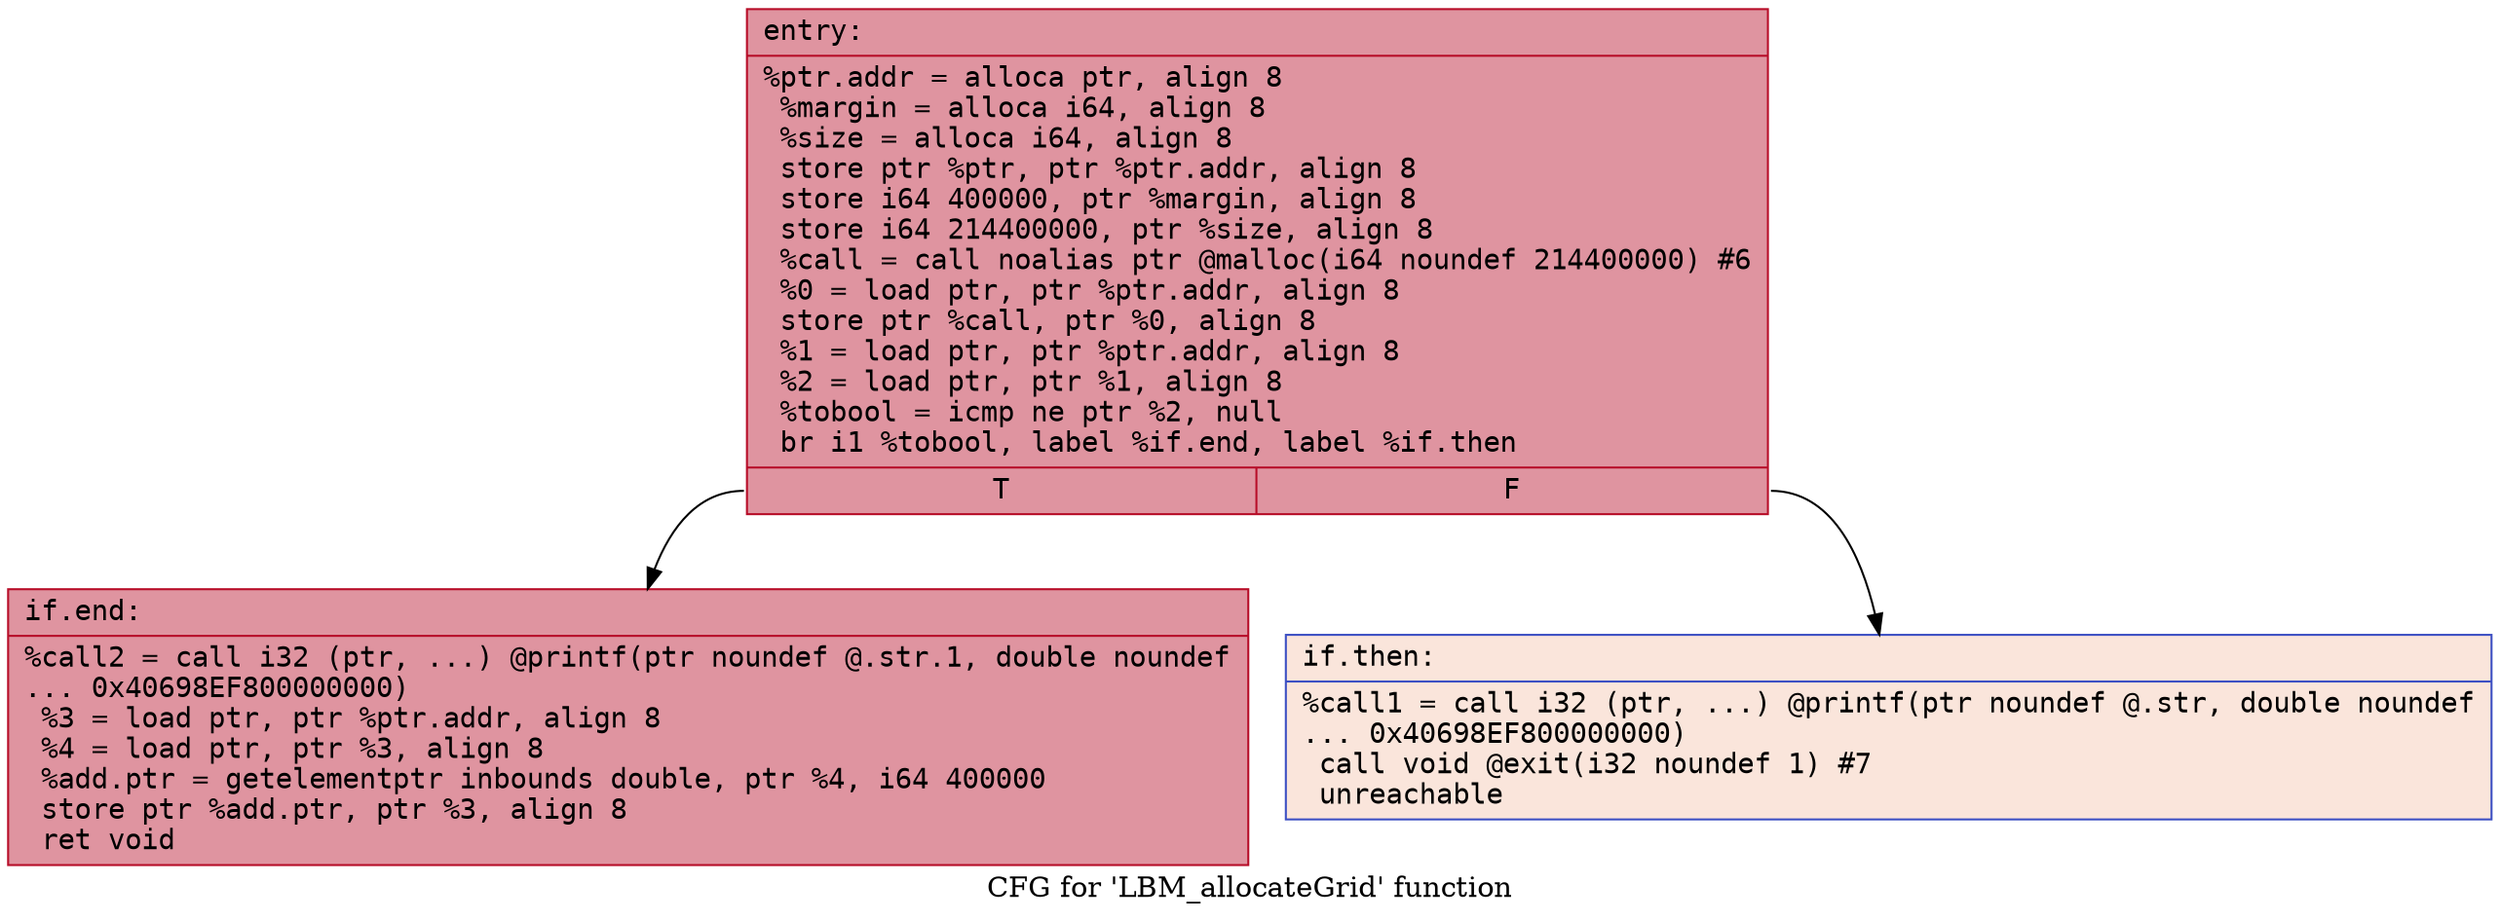 digraph "CFG for 'LBM_allocateGrid' function" {
	label="CFG for 'LBM_allocateGrid' function";

	Node0x5598b3cc8380 [shape=record,color="#b70d28ff", style=filled, fillcolor="#b70d2870" fontname="Courier",label="{entry:\l|  %ptr.addr = alloca ptr, align 8\l  %margin = alloca i64, align 8\l  %size = alloca i64, align 8\l  store ptr %ptr, ptr %ptr.addr, align 8\l  store i64 400000, ptr %margin, align 8\l  store i64 214400000, ptr %size, align 8\l  %call = call noalias ptr @malloc(i64 noundef 214400000) #6\l  %0 = load ptr, ptr %ptr.addr, align 8\l  store ptr %call, ptr %0, align 8\l  %1 = load ptr, ptr %ptr.addr, align 8\l  %2 = load ptr, ptr %1, align 8\l  %tobool = icmp ne ptr %2, null\l  br i1 %tobool, label %if.end, label %if.then\l|{<s0>T|<s1>F}}"];
	Node0x5598b3cc8380:s0 -> Node0x5598b3cc9f10[tooltip="entry -> if.end\nProbability 100.00%" ];
	Node0x5598b3cc8380:s1 -> Node0x5598b3cc9f80[tooltip="entry -> if.then\nProbability 0.00%" ];
	Node0x5598b3cc9f80 [shape=record,color="#3d50c3ff", style=filled, fillcolor="#f4c5ad70" fontname="Courier",label="{if.then:\l|  %call1 = call i32 (ptr, ...) @printf(ptr noundef @.str, double noundef\l... 0x40698EF800000000)\l  call void @exit(i32 noundef 1) #7\l  unreachable\l}"];
	Node0x5598b3cc9f10 [shape=record,color="#b70d28ff", style=filled, fillcolor="#b70d2870" fontname="Courier",label="{if.end:\l|  %call2 = call i32 (ptr, ...) @printf(ptr noundef @.str.1, double noundef\l... 0x40698EF800000000)\l  %3 = load ptr, ptr %ptr.addr, align 8\l  %4 = load ptr, ptr %3, align 8\l  %add.ptr = getelementptr inbounds double, ptr %4, i64 400000\l  store ptr %add.ptr, ptr %3, align 8\l  ret void\l}"];
}
